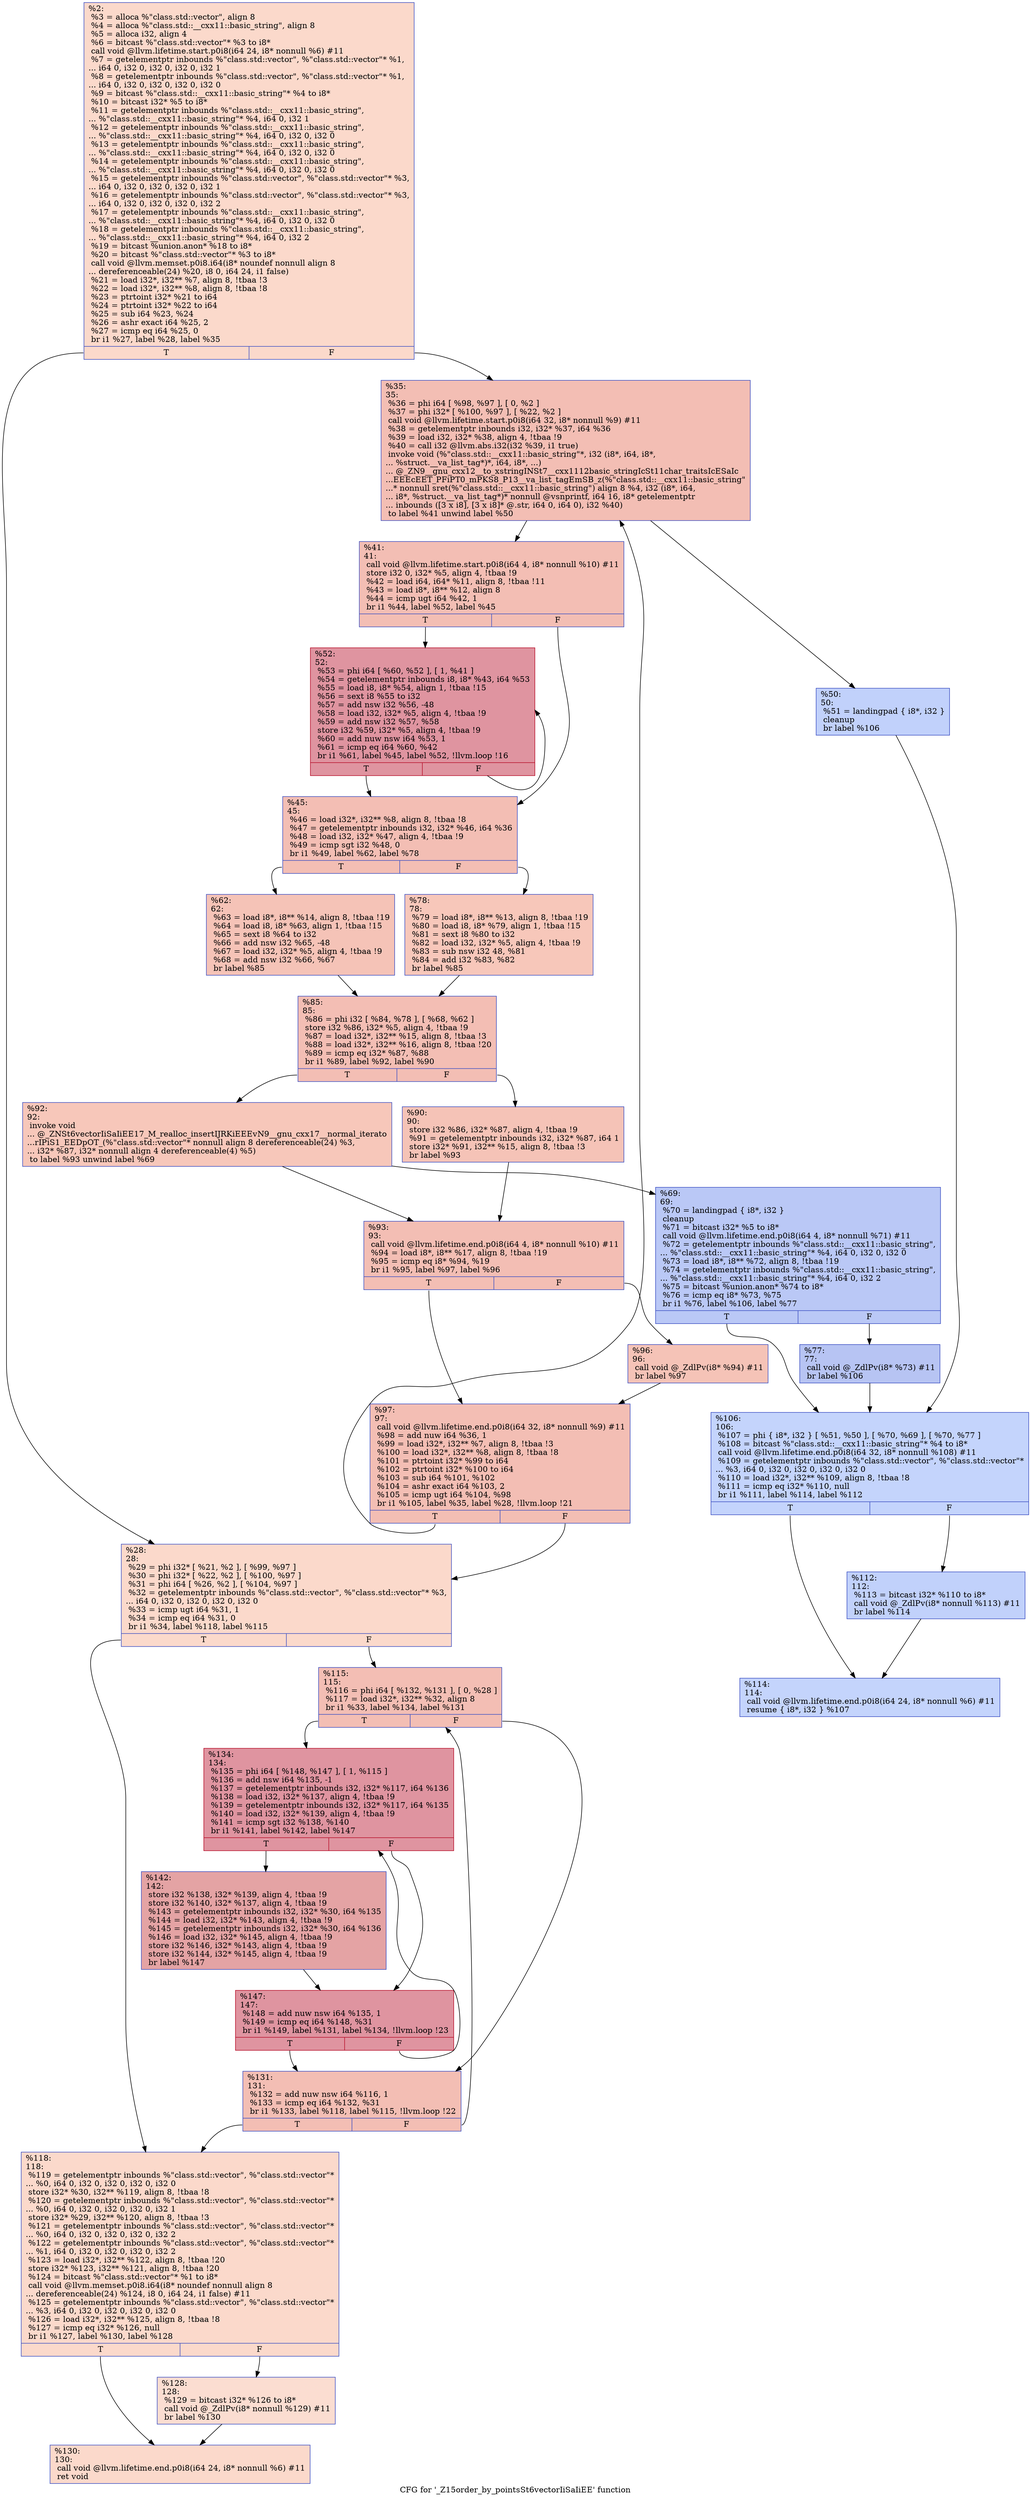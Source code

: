 digraph "CFG for '_Z15order_by_pointsSt6vectorIiSaIiEE' function" {
	label="CFG for '_Z15order_by_pointsSt6vectorIiSaIiEE' function";

	Node0x55caef1047e0 [shape=record,color="#3d50c3ff", style=filled, fillcolor="#f7a88970",label="{%2:\l  %3 = alloca %\"class.std::vector\", align 8\l  %4 = alloca %\"class.std::__cxx11::basic_string\", align 8\l  %5 = alloca i32, align 4\l  %6 = bitcast %\"class.std::vector\"* %3 to i8*\l  call void @llvm.lifetime.start.p0i8(i64 24, i8* nonnull %6) #11\l  %7 = getelementptr inbounds %\"class.std::vector\", %\"class.std::vector\"* %1,\l... i64 0, i32 0, i32 0, i32 0, i32 1\l  %8 = getelementptr inbounds %\"class.std::vector\", %\"class.std::vector\"* %1,\l... i64 0, i32 0, i32 0, i32 0, i32 0\l  %9 = bitcast %\"class.std::__cxx11::basic_string\"* %4 to i8*\l  %10 = bitcast i32* %5 to i8*\l  %11 = getelementptr inbounds %\"class.std::__cxx11::basic_string\",\l... %\"class.std::__cxx11::basic_string\"* %4, i64 0, i32 1\l  %12 = getelementptr inbounds %\"class.std::__cxx11::basic_string\",\l... %\"class.std::__cxx11::basic_string\"* %4, i64 0, i32 0, i32 0\l  %13 = getelementptr inbounds %\"class.std::__cxx11::basic_string\",\l... %\"class.std::__cxx11::basic_string\"* %4, i64 0, i32 0, i32 0\l  %14 = getelementptr inbounds %\"class.std::__cxx11::basic_string\",\l... %\"class.std::__cxx11::basic_string\"* %4, i64 0, i32 0, i32 0\l  %15 = getelementptr inbounds %\"class.std::vector\", %\"class.std::vector\"* %3,\l... i64 0, i32 0, i32 0, i32 0, i32 1\l  %16 = getelementptr inbounds %\"class.std::vector\", %\"class.std::vector\"* %3,\l... i64 0, i32 0, i32 0, i32 0, i32 2\l  %17 = getelementptr inbounds %\"class.std::__cxx11::basic_string\",\l... %\"class.std::__cxx11::basic_string\"* %4, i64 0, i32 0, i32 0\l  %18 = getelementptr inbounds %\"class.std::__cxx11::basic_string\",\l... %\"class.std::__cxx11::basic_string\"* %4, i64 0, i32 2\l  %19 = bitcast %union.anon* %18 to i8*\l  %20 = bitcast %\"class.std::vector\"* %3 to i8*\l  call void @llvm.memset.p0i8.i64(i8* noundef nonnull align 8\l... dereferenceable(24) %20, i8 0, i64 24, i1 false)\l  %21 = load i32*, i32** %7, align 8, !tbaa !3\l  %22 = load i32*, i32** %8, align 8, !tbaa !8\l  %23 = ptrtoint i32* %21 to i64\l  %24 = ptrtoint i32* %22 to i64\l  %25 = sub i64 %23, %24\l  %26 = ashr exact i64 %25, 2\l  %27 = icmp eq i64 %25, 0\l  br i1 %27, label %28, label %35\l|{<s0>T|<s1>F}}"];
	Node0x55caef1047e0:s0 -> Node0x55caef106e40;
	Node0x55caef1047e0:s1 -> Node0x55caef106ed0;
	Node0x55caef106e40 [shape=record,color="#3d50c3ff", style=filled, fillcolor="#f7a88970",label="{%28:\l28:                                               \l  %29 = phi i32* [ %21, %2 ], [ %99, %97 ]\l  %30 = phi i32* [ %22, %2 ], [ %100, %97 ]\l  %31 = phi i64 [ %26, %2 ], [ %104, %97 ]\l  %32 = getelementptr inbounds %\"class.std::vector\", %\"class.std::vector\"* %3,\l... i64 0, i32 0, i32 0, i32 0, i32 0\l  %33 = icmp ugt i64 %31, 1\l  %34 = icmp eq i64 %31, 0\l  br i1 %34, label %118, label %115\l|{<s0>T|<s1>F}}"];
	Node0x55caef106e40:s0 -> Node0x55caef107840;
	Node0x55caef106e40:s1 -> Node0x55caef1078d0;
	Node0x55caef106ed0 [shape=record,color="#3d50c3ff", style=filled, fillcolor="#e36c5570",label="{%35:\l35:                                               \l  %36 = phi i64 [ %98, %97 ], [ 0, %2 ]\l  %37 = phi i32* [ %100, %97 ], [ %22, %2 ]\l  call void @llvm.lifetime.start.p0i8(i64 32, i8* nonnull %9) #11\l  %38 = getelementptr inbounds i32, i32* %37, i64 %36\l  %39 = load i32, i32* %38, align 4, !tbaa !9\l  %40 = call i32 @llvm.abs.i32(i32 %39, i1 true)\l  invoke void (%\"class.std::__cxx11::basic_string\"*, i32 (i8*, i64, i8*,\l... %struct.__va_list_tag*)*, i64, i8*, ...)\l... @_ZN9__gnu_cxx12__to_xstringINSt7__cxx1112basic_stringIcSt11char_traitsIcESaIc\l...EEEcEET_PFiPT0_mPKS8_P13__va_list_tagEmSB_z(%\"class.std::__cxx11::basic_string\"\l...* nonnull sret(%\"class.std::__cxx11::basic_string\") align 8 %4, i32 (i8*, i64,\l... i8*, %struct.__va_list_tag*)* nonnull @vsnprintf, i64 16, i8* getelementptr\l... inbounds ([3 x i8], [3 x i8]* @.str, i64 0, i64 0), i32 %40)\l          to label %41 unwind label %50\l}"];
	Node0x55caef106ed0 -> Node0x55caef108490;
	Node0x55caef106ed0 -> Node0x55caef108520;
	Node0x55caef108490 [shape=record,color="#3d50c3ff", style=filled, fillcolor="#e36c5570",label="{%41:\l41:                                               \l  call void @llvm.lifetime.start.p0i8(i64 4, i8* nonnull %10) #11\l  store i32 0, i32* %5, align 4, !tbaa !9\l  %42 = load i64, i64* %11, align 8, !tbaa !11\l  %43 = load i8*, i8** %12, align 8\l  %44 = icmp ugt i64 %42, 1\l  br i1 %44, label %52, label %45\l|{<s0>T|<s1>F}}"];
	Node0x55caef108490:s0 -> Node0x55caef109310;
	Node0x55caef108490:s1 -> Node0x55caef1093a0;
	Node0x55caef1093a0 [shape=record,color="#3d50c3ff", style=filled, fillcolor="#e36c5570",label="{%45:\l45:                                               \l  %46 = load i32*, i32** %8, align 8, !tbaa !8\l  %47 = getelementptr inbounds i32, i32* %46, i64 %36\l  %48 = load i32, i32* %47, align 4, !tbaa !9\l  %49 = icmp sgt i32 %48, 0\l  br i1 %49, label %62, label %78\l|{<s0>T|<s1>F}}"];
	Node0x55caef1093a0:s0 -> Node0x55caef109d00;
	Node0x55caef1093a0:s1 -> Node0x55caef109d50;
	Node0x55caef108520 [shape=record,color="#3d50c3ff", style=filled, fillcolor="#7396f570",label="{%50:\l50:                                               \l  %51 = landingpad \{ i8*, i32 \}\l          cleanup\l  br label %106\l}"];
	Node0x55caef108520 -> Node0x55caef10a0f0;
	Node0x55caef109310 [shape=record,color="#b70d28ff", style=filled, fillcolor="#b70d2870",label="{%52:\l52:                                               \l  %53 = phi i64 [ %60, %52 ], [ 1, %41 ]\l  %54 = getelementptr inbounds i8, i8* %43, i64 %53\l  %55 = load i8, i8* %54, align 1, !tbaa !15\l  %56 = sext i8 %55 to i32\l  %57 = add nsw i32 %56, -48\l  %58 = load i32, i32* %5, align 4, !tbaa !9\l  %59 = add nsw i32 %57, %58\l  store i32 %59, i32* %5, align 4, !tbaa !9\l  %60 = add nuw nsw i64 %53, 1\l  %61 = icmp eq i64 %60, %42\l  br i1 %61, label %45, label %52, !llvm.loop !16\l|{<s0>T|<s1>F}}"];
	Node0x55caef109310:s0 -> Node0x55caef1093a0;
	Node0x55caef109310:s1 -> Node0x55caef109310;
	Node0x55caef109d00 [shape=record,color="#3d50c3ff", style=filled, fillcolor="#e8765c70",label="{%62:\l62:                                               \l  %63 = load i8*, i8** %14, align 8, !tbaa !19\l  %64 = load i8, i8* %63, align 1, !tbaa !15\l  %65 = sext i8 %64 to i32\l  %66 = add nsw i32 %65, -48\l  %67 = load i32, i32* %5, align 4, !tbaa !9\l  %68 = add nsw i32 %66, %67\l  br label %85\l}"];
	Node0x55caef109d00 -> Node0x55caef10b7b0;
	Node0x55caef10b8b0 [shape=record,color="#3d50c3ff", style=filled, fillcolor="#6282ea70",label="{%69:\l69:                                               \l  %70 = landingpad \{ i8*, i32 \}\l          cleanup\l  %71 = bitcast i32* %5 to i8*\l  call void @llvm.lifetime.end.p0i8(i64 4, i8* nonnull %71) #11\l  %72 = getelementptr inbounds %\"class.std::__cxx11::basic_string\",\l... %\"class.std::__cxx11::basic_string\"* %4, i64 0, i32 0, i32 0\l  %73 = load i8*, i8** %72, align 8, !tbaa !19\l  %74 = getelementptr inbounds %\"class.std::__cxx11::basic_string\",\l... %\"class.std::__cxx11::basic_string\"* %4, i64 0, i32 2\l  %75 = bitcast %union.anon* %74 to i8*\l  %76 = icmp eq i8* %73, %75\l  br i1 %76, label %106, label %77\l|{<s0>T|<s1>F}}"];
	Node0x55caef10b8b0:s0 -> Node0x55caef10a0f0;
	Node0x55caef10b8b0:s1 -> Node0x55caef10c5d0;
	Node0x55caef10c5d0 [shape=record,color="#3d50c3ff", style=filled, fillcolor="#5b7ae570",label="{%77:\l77:                                               \l  call void @_ZdlPv(i8* %73) #11\l  br label %106\l}"];
	Node0x55caef10c5d0 -> Node0x55caef10a0f0;
	Node0x55caef109d50 [shape=record,color="#3d50c3ff", style=filled, fillcolor="#ec7f6370",label="{%78:\l78:                                               \l  %79 = load i8*, i8** %13, align 8, !tbaa !19\l  %80 = load i8, i8* %79, align 1, !tbaa !15\l  %81 = sext i8 %80 to i32\l  %82 = load i32, i32* %5, align 4, !tbaa !9\l  %83 = sub nsw i32 48, %81\l  %84 = add i32 %83, %82\l  br label %85\l}"];
	Node0x55caef109d50 -> Node0x55caef10b7b0;
	Node0x55caef10b7b0 [shape=record,color="#3d50c3ff", style=filled, fillcolor="#e36c5570",label="{%85:\l85:                                               \l  %86 = phi i32 [ %84, %78 ], [ %68, %62 ]\l  store i32 %86, i32* %5, align 4, !tbaa !9\l  %87 = load i32*, i32** %15, align 8, !tbaa !3\l  %88 = load i32*, i32** %16, align 8, !tbaa !20\l  %89 = icmp eq i32* %87, %88\l  br i1 %89, label %92, label %90\l|{<s0>T|<s1>F}}"];
	Node0x55caef10b7b0:s0 -> Node0x55caef10d600;
	Node0x55caef10b7b0:s1 -> Node0x55caef10d650;
	Node0x55caef10d650 [shape=record,color="#3d50c3ff", style=filled, fillcolor="#e8765c70",label="{%90:\l90:                                               \l  store i32 %86, i32* %87, align 4, !tbaa !9\l  %91 = getelementptr inbounds i32, i32* %87, i64 1\l  store i32* %91, i32** %15, align 8, !tbaa !3\l  br label %93\l}"];
	Node0x55caef10d650 -> Node0x55caef10d950;
	Node0x55caef10d600 [shape=record,color="#3d50c3ff", style=filled, fillcolor="#ec7f6370",label="{%92:\l92:                                               \l  invoke void\l... @_ZNSt6vectorIiSaIiEE17_M_realloc_insertIJRKiEEEvN9__gnu_cxx17__normal_iterato\l...rIPiS1_EEDpOT_(%\"class.std::vector\"* nonnull align 8 dereferenceable(24) %3,\l... i32* %87, i32* nonnull align 4 dereferenceable(4) %5)\l          to label %93 unwind label %69\l}"];
	Node0x55caef10d600 -> Node0x55caef10d950;
	Node0x55caef10d600 -> Node0x55caef10b8b0;
	Node0x55caef10d950 [shape=record,color="#3d50c3ff", style=filled, fillcolor="#e36c5570",label="{%93:\l93:                                               \l  call void @llvm.lifetime.end.p0i8(i64 4, i8* nonnull %10) #11\l  %94 = load i8*, i8** %17, align 8, !tbaa !19\l  %95 = icmp eq i8* %94, %19\l  br i1 %95, label %97, label %96\l|{<s0>T|<s1>F}}"];
	Node0x55caef10d950:s0 -> Node0x55caef107040;
	Node0x55caef10d950:s1 -> Node0x55caef10e080;
	Node0x55caef10e080 [shape=record,color="#3d50c3ff", style=filled, fillcolor="#e8765c70",label="{%96:\l96:                                               \l  call void @_ZdlPv(i8* %94) #11\l  br label %97\l}"];
	Node0x55caef10e080 -> Node0x55caef107040;
	Node0x55caef107040 [shape=record,color="#3d50c3ff", style=filled, fillcolor="#e36c5570",label="{%97:\l97:                                               \l  call void @llvm.lifetime.end.p0i8(i64 32, i8* nonnull %9) #11\l  %98 = add nuw i64 %36, 1\l  %99 = load i32*, i32** %7, align 8, !tbaa !3\l  %100 = load i32*, i32** %8, align 8, !tbaa !8\l  %101 = ptrtoint i32* %99 to i64\l  %102 = ptrtoint i32* %100 to i64\l  %103 = sub i64 %101, %102\l  %104 = ashr exact i64 %103, 2\l  %105 = icmp ugt i64 %104, %98\l  br i1 %105, label %35, label %28, !llvm.loop !21\l|{<s0>T|<s1>F}}"];
	Node0x55caef107040:s0 -> Node0x55caef106ed0;
	Node0x55caef107040:s1 -> Node0x55caef106e40;
	Node0x55caef10a0f0 [shape=record,color="#3d50c3ff", style=filled, fillcolor="#7a9df870",label="{%106:\l106:                                              \l  %107 = phi \{ i8*, i32 \} [ %51, %50 ], [ %70, %69 ], [ %70, %77 ]\l  %108 = bitcast %\"class.std::__cxx11::basic_string\"* %4 to i8*\l  call void @llvm.lifetime.end.p0i8(i64 32, i8* nonnull %108) #11\l  %109 = getelementptr inbounds %\"class.std::vector\", %\"class.std::vector\"*\l... %3, i64 0, i32 0, i32 0, i32 0, i32 0\l  %110 = load i32*, i32** %109, align 8, !tbaa !8\l  %111 = icmp eq i32* %110, null\l  br i1 %111, label %114, label %112\l|{<s0>T|<s1>F}}"];
	Node0x55caef10a0f0:s0 -> Node0x55caef10ee10;
	Node0x55caef10a0f0:s1 -> Node0x55caef10ee60;
	Node0x55caef10ee60 [shape=record,color="#3d50c3ff", style=filled, fillcolor="#7396f570",label="{%112:\l112:                                              \l  %113 = bitcast i32* %110 to i8*\l  call void @_ZdlPv(i8* nonnull %113) #11\l  br label %114\l}"];
	Node0x55caef10ee60 -> Node0x55caef10ee10;
	Node0x55caef10ee10 [shape=record,color="#3d50c3ff", style=filled, fillcolor="#7a9df870",label="{%114:\l114:                                              \l  call void @llvm.lifetime.end.p0i8(i64 24, i8* nonnull %6) #11\l  resume \{ i8*, i32 \} %107\l}"];
	Node0x55caef1078d0 [shape=record,color="#3d50c3ff", style=filled, fillcolor="#e36c5570",label="{%115:\l115:                                              \l  %116 = phi i64 [ %132, %131 ], [ 0, %28 ]\l  %117 = load i32*, i32** %32, align 8\l  br i1 %33, label %134, label %131\l|{<s0>T|<s1>F}}"];
	Node0x55caef1078d0:s0 -> Node0x55caef10f480;
	Node0x55caef1078d0:s1 -> Node0x55caef10f310;
	Node0x55caef107840 [shape=record,color="#3d50c3ff", style=filled, fillcolor="#f7a88970",label="{%118:\l118:                                              \l  %119 = getelementptr inbounds %\"class.std::vector\", %\"class.std::vector\"*\l... %0, i64 0, i32 0, i32 0, i32 0, i32 0\l  store i32* %30, i32** %119, align 8, !tbaa !8\l  %120 = getelementptr inbounds %\"class.std::vector\", %\"class.std::vector\"*\l... %0, i64 0, i32 0, i32 0, i32 0, i32 1\l  store i32* %29, i32** %120, align 8, !tbaa !3\l  %121 = getelementptr inbounds %\"class.std::vector\", %\"class.std::vector\"*\l... %0, i64 0, i32 0, i32 0, i32 0, i32 2\l  %122 = getelementptr inbounds %\"class.std::vector\", %\"class.std::vector\"*\l... %1, i64 0, i32 0, i32 0, i32 0, i32 2\l  %123 = load i32*, i32** %122, align 8, !tbaa !20\l  store i32* %123, i32** %121, align 8, !tbaa !20\l  %124 = bitcast %\"class.std::vector\"* %1 to i8*\l  call void @llvm.memset.p0i8.i64(i8* noundef nonnull align 8\l... dereferenceable(24) %124, i8 0, i64 24, i1 false) #11\l  %125 = getelementptr inbounds %\"class.std::vector\", %\"class.std::vector\"*\l... %3, i64 0, i32 0, i32 0, i32 0, i32 0\l  %126 = load i32*, i32** %125, align 8, !tbaa !8\l  %127 = icmp eq i32* %126, null\l  br i1 %127, label %130, label %128\l|{<s0>T|<s1>F}}"];
	Node0x55caef107840:s0 -> Node0x55caef110630;
	Node0x55caef107840:s1 -> Node0x55caef110680;
	Node0x55caef110680 [shape=record,color="#3d50c3ff", style=filled, fillcolor="#f7b39670",label="{%128:\l128:                                              \l  %129 = bitcast i32* %126 to i8*\l  call void @_ZdlPv(i8* nonnull %129) #11\l  br label %130\l}"];
	Node0x55caef110680 -> Node0x55caef110630;
	Node0x55caef110630 [shape=record,color="#3d50c3ff", style=filled, fillcolor="#f7a88970",label="{%130:\l130:                                              \l  call void @llvm.lifetime.end.p0i8(i64 24, i8* nonnull %6) #11\l  ret void\l}"];
	Node0x55caef10f310 [shape=record,color="#3d50c3ff", style=filled, fillcolor="#e36c5570",label="{%131:\l131:                                              \l  %132 = add nuw nsw i64 %116, 1\l  %133 = icmp eq i64 %132, %31\l  br i1 %133, label %118, label %115, !llvm.loop !22\l|{<s0>T|<s1>F}}"];
	Node0x55caef10f310:s0 -> Node0x55caef107840;
	Node0x55caef10f310:s1 -> Node0x55caef1078d0;
	Node0x55caef10f480 [shape=record,color="#b70d28ff", style=filled, fillcolor="#b70d2870",label="{%134:\l134:                                              \l  %135 = phi i64 [ %148, %147 ], [ 1, %115 ]\l  %136 = add nsw i64 %135, -1\l  %137 = getelementptr inbounds i32, i32* %117, i64 %136\l  %138 = load i32, i32* %137, align 4, !tbaa !9\l  %139 = getelementptr inbounds i32, i32* %117, i64 %135\l  %140 = load i32, i32* %139, align 4, !tbaa !9\l  %141 = icmp sgt i32 %138, %140\l  br i1 %141, label %142, label %147\l|{<s0>T|<s1>F}}"];
	Node0x55caef10f480:s0 -> Node0x55caef111990;
	Node0x55caef10f480:s1 -> Node0x55caef111550;
	Node0x55caef111990 [shape=record,color="#3d50c3ff", style=filled, fillcolor="#c32e3170",label="{%142:\l142:                                              \l  store i32 %138, i32* %139, align 4, !tbaa !9\l  store i32 %140, i32* %137, align 4, !tbaa !9\l  %143 = getelementptr inbounds i32, i32* %30, i64 %135\l  %144 = load i32, i32* %143, align 4, !tbaa !9\l  %145 = getelementptr inbounds i32, i32* %30, i64 %136\l  %146 = load i32, i32* %145, align 4, !tbaa !9\l  store i32 %146, i32* %143, align 4, !tbaa !9\l  store i32 %144, i32* %145, align 4, !tbaa !9\l  br label %147\l}"];
	Node0x55caef111990 -> Node0x55caef111550;
	Node0x55caef111550 [shape=record,color="#b70d28ff", style=filled, fillcolor="#b70d2870",label="{%147:\l147:                                              \l  %148 = add nuw nsw i64 %135, 1\l  %149 = icmp eq i64 %148, %31\l  br i1 %149, label %131, label %134, !llvm.loop !23\l|{<s0>T|<s1>F}}"];
	Node0x55caef111550:s0 -> Node0x55caef10f310;
	Node0x55caef111550:s1 -> Node0x55caef10f480;
}
